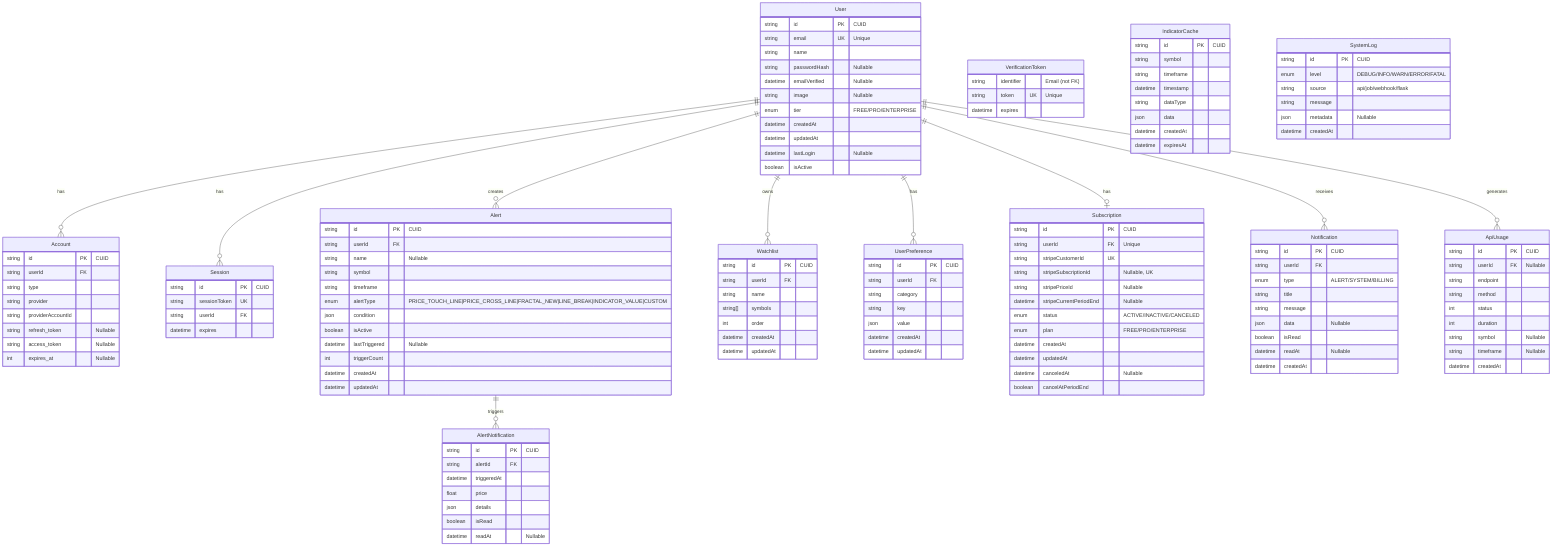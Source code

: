erDiagram
    User ||--o{ Account : "has"
    User ||--o{ Session : "has"
    User ||--o{ Alert : "creates"
    User ||--o{ Watchlist : "owns"
    User ||--o{ UserPreference : "has"
    User ||--o| Subscription : "has"
    User ||--o{ Notification : "receives"
    User ||--o{ ApiUsage : "generates"
    Alert ||--o{ AlertNotification : "triggers"
    
    User {
        string id PK "CUID"
        string email UK "Unique"
        string name
        string passwordHash "Nullable"
        datetime emailVerified "Nullable"
        string image "Nullable"
        enum tier "FREE/PRO/ENTERPRISE"
        datetime createdAt
        datetime updatedAt
        datetime lastLogin "Nullable"
        boolean isActive
    }
    
    Account {
        string id PK "CUID"
        string userId FK
        string type
        string provider
        string providerAccountId
        string refresh_token "Nullable"
        string access_token "Nullable"
        int expires_at "Nullable"
    }
    
    Session {
        string id PK "CUID"
        string sessionToken UK
        string userId FK
        datetime expires
    }
    
    VerificationToken {
        string identifier "Email (not FK)"
        string token UK "Unique"
        datetime expires
    }
    
    Alert {
        string id PK "CUID"
        string userId FK
        string name "Nullable"
        string symbol
        string timeframe
        enum alertType "PRICE_TOUCH_LINE|PRICE_CROSS_LINE|FRACTAL_NEW|LINE_BREAK|INDICATOR_VALUE|CUSTOM"
        json condition
        boolean isActive
        datetime lastTriggered "Nullable"
        int triggerCount
        datetime createdAt
        datetime updatedAt
    }
    
    AlertNotification {
        string id PK "CUID"
        string alertId FK
        datetime triggeredAt
        float price
        json details
        boolean isRead
        datetime readAt "Nullable"
    }
    
    Watchlist {
        string id PK "CUID"
        string userId FK
        string name
        string[] symbols
        int order
        datetime createdAt
        datetime updatedAt
    }
    
    UserPreference {
        string id PK "CUID"
        string userId FK
        string category
        string key
        json value
        datetime createdAt
        datetime updatedAt
    }
    
    Subscription {
        string id PK "CUID"
        string userId FK "Unique"
        string stripeCustomerId UK
        string stripeSubscriptionId "Nullable, UK"
        string stripePriceId "Nullable"
        datetime stripeCurrentPeriodEnd "Nullable"
        enum status "ACTIVE/INACTIVE/CANCELED"
        enum plan "FREE/PRO/ENTERPRISE"
        datetime createdAt
        datetime updatedAt
        datetime canceledAt "Nullable"
        boolean cancelAtPeriodEnd
    }
    
    Notification {
        string id PK "CUID"
        string userId FK
        enum type "ALERT/SYSTEM/BILLING"
        string title
        string message
        json data "Nullable"
        boolean isRead
        datetime readAt "Nullable"
        datetime createdAt
    }
    
    ApiUsage {
        string id PK "CUID"
        string userId FK "Nullable"
        string endpoint
        string method
        int status
        int duration
        string symbol "Nullable"
        string timeframe "Nullable"
        datetime createdAt
    }
    
    IndicatorCache {
        string id PK "CUID"
        string symbol
        string timeframe
        datetime timestamp
        string dataType
        json data
        datetime createdAt
        datetime expiresAt
    }
    
    SystemLog {
        string id PK "CUID"
        enum level "DEBUG/INFO/WARN/ERROR/FATAL"
        string source "api/job/webhook/flask"
        string message
        json metadata "Nullable"
        datetime createdAt
    }